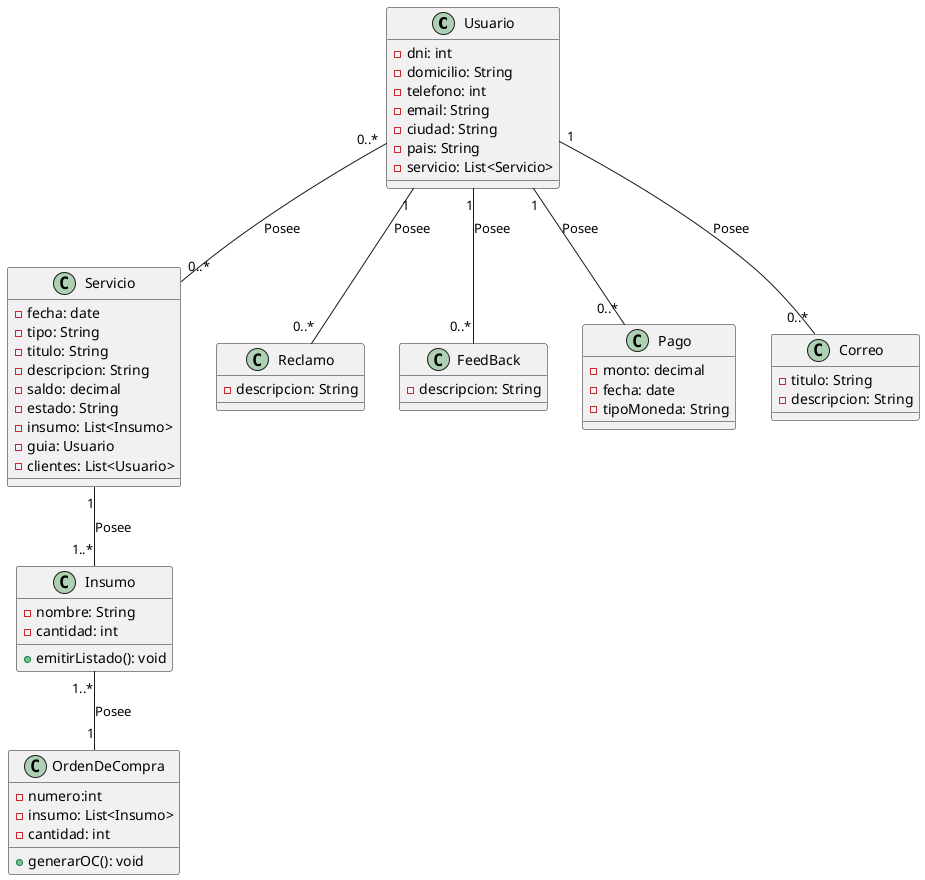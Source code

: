 @startuml

class Usuario {
-dni: int
-domicilio: String
-telefono: int
-email: String
-ciudad: String
-pais: String
-servicio: List<Servicio>
}

class Servicio {
-fecha: date
-tipo: String
-titulo: String
-descripcion: String
-saldo: decimal
-estado: String
-insumo: List<Insumo>
-guia: Usuario
-clientes: List<Usuario>
}

class Insumo {
-nombre: String
-cantidad: int
+emitirListado(): void
}

class OrdenDeCompra{
-numero:int
-insumo: List<Insumo>
-cantidad: int
+generarOC(): void
}

class Reclamo{
-descripcion: String
}

class FeedBack{
-descripcion: String
}

class Pago{
-monto: decimal
-fecha: date
-tipoMoneda: String
}

class Correo{
-titulo: String
-descripcion: String
}

Usuario "0..*" -- "0..*" Servicio: Posee
Servicio "1" -- "1..*" Insumo: Posee
Insumo "1..*" -- "1" OrdenDeCompra  : Posee
Usuario "1" -- "0..*" Reclamo: Posee
Usuario "1" -- "0..*" FeedBack: Posee
Usuario "1" -- "0..*" Pago: Posee
Usuario "1" -- "0..*" Correo: Posee


@enduml